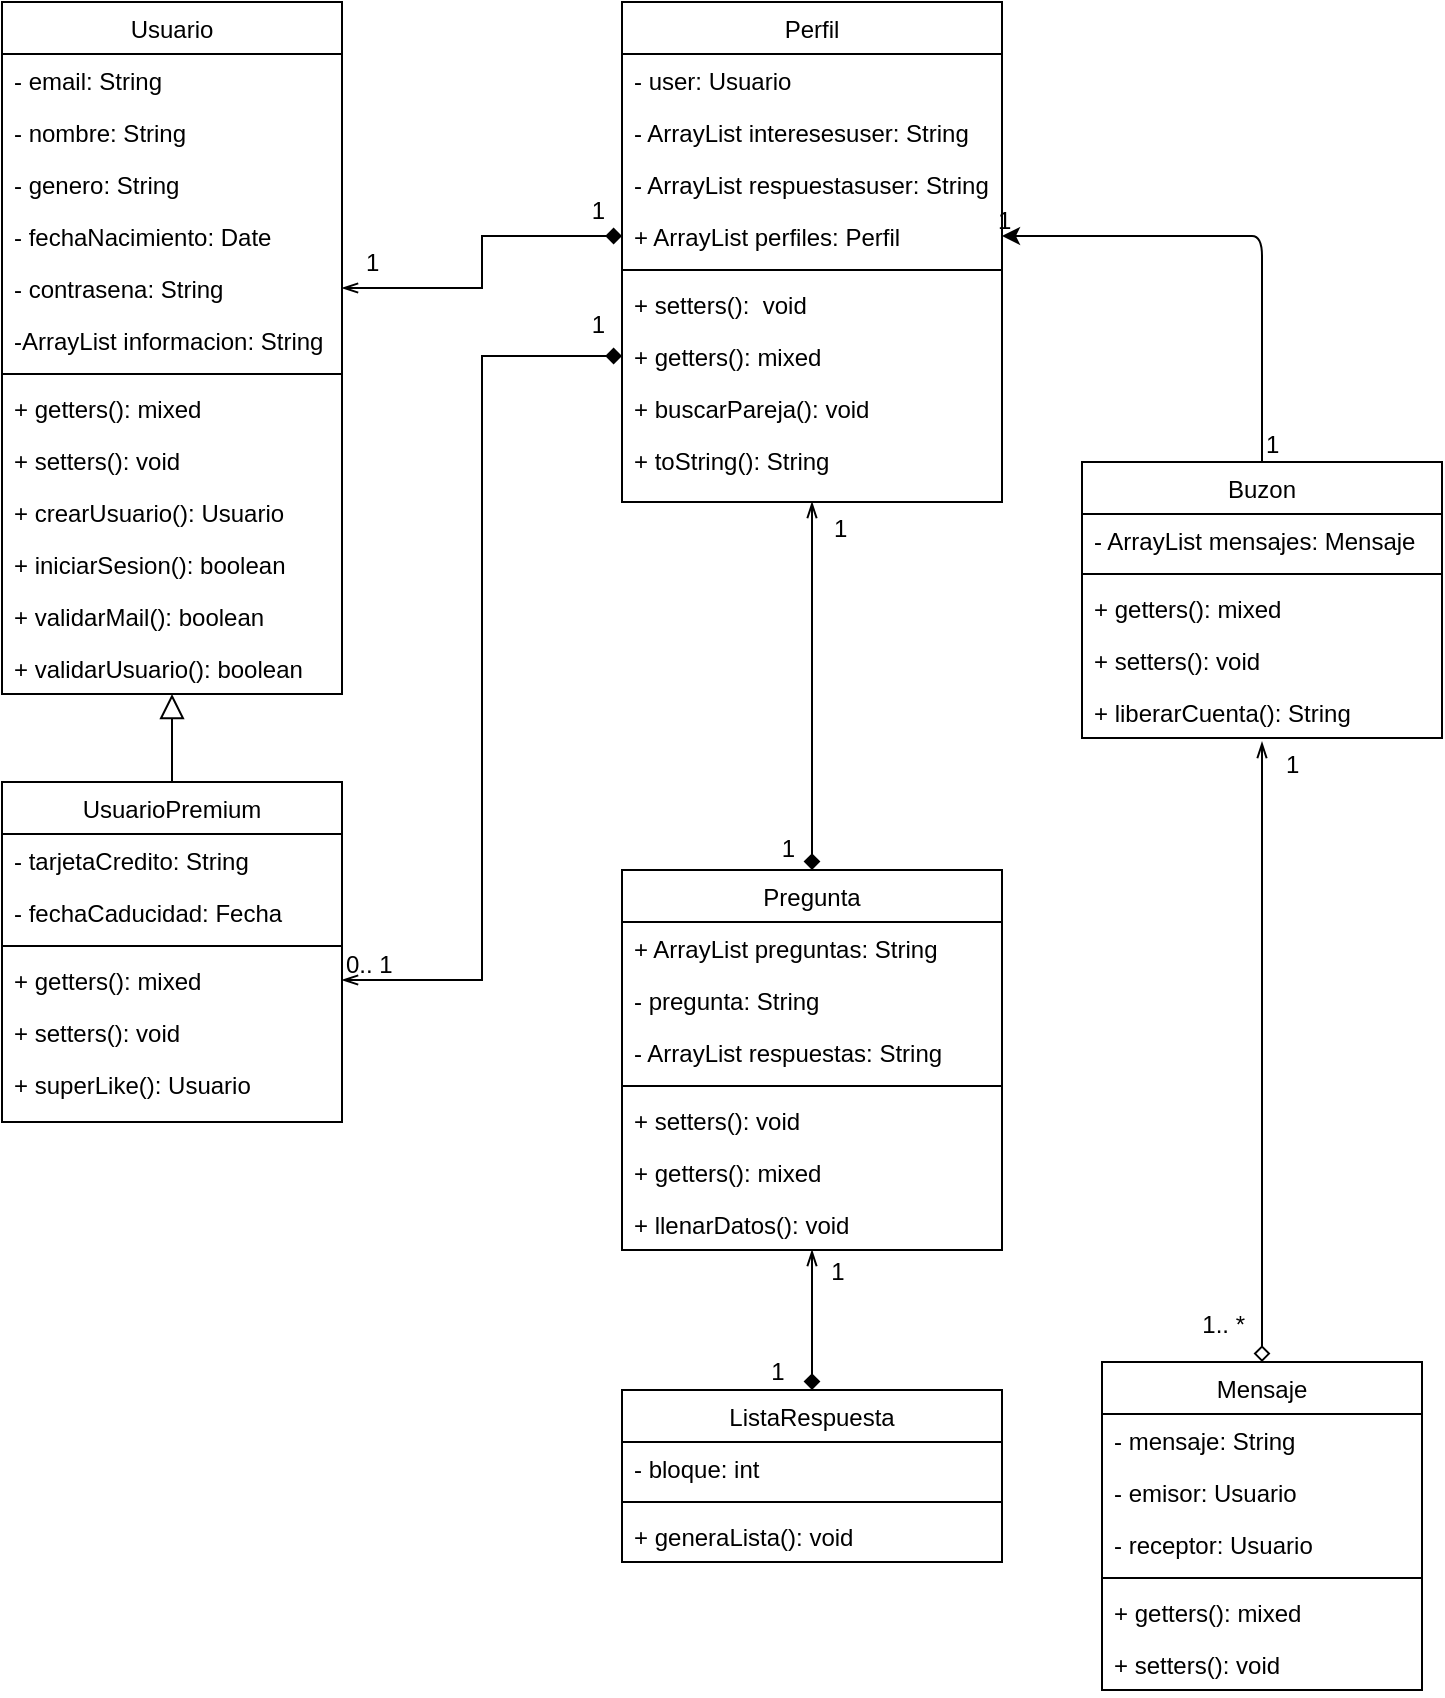 <mxfile version="13.3.9" type="github">
  <diagram id="C5RBs43oDa-KdzZeNtuy" name="Page-1">
    <mxGraphModel dx="1038" dy="575" grid="1" gridSize="10" guides="1" tooltips="1" connect="1" arrows="1" fold="1" page="1" pageScale="1" pageWidth="827" pageHeight="1169" math="0" shadow="0">
      <root>
        <mxCell id="WIyWlLk6GJQsqaUBKTNV-0" />
        <mxCell id="WIyWlLk6GJQsqaUBKTNV-1" parent="WIyWlLk6GJQsqaUBKTNV-0" />
        <mxCell id="zkfFHV4jXpPFQw0GAbJ--16" value="" style="endArrow=block;endSize=10;endFill=0;shadow=0;strokeWidth=1;rounded=0;edgeStyle=elbowEdgeStyle;elbow=vertical;" parent="WIyWlLk6GJQsqaUBKTNV-1" source="zkfFHV4jXpPFQw0GAbJ--13" target="zkfFHV4jXpPFQw0GAbJ--0" edge="1">
          <mxGeometry width="160" relative="1" as="geometry">
            <mxPoint x="210" y="373" as="sourcePoint" />
            <mxPoint x="310" y="271" as="targetPoint" />
          </mxGeometry>
        </mxCell>
        <mxCell id="zkfFHV4jXpPFQw0GAbJ--26" value="" style="endArrow=diamond;shadow=0;strokeWidth=1;strokeColor=#000000;rounded=0;endFill=1;edgeStyle=elbowEdgeStyle;elbow=vertical;startArrow=openThin;startFill=0;exitX=1;exitY=0.5;exitDx=0;exitDy=0;entryX=0;entryY=0.5;entryDx=0;entryDy=0;" parent="WIyWlLk6GJQsqaUBKTNV-1" source="zkfFHV4jXpPFQw0GAbJ--5" target="k1ez51lKUNFu-oWyKh8I-55" edge="1">
          <mxGeometry x="0.5" y="41" relative="1" as="geometry">
            <mxPoint x="380" y="192" as="sourcePoint" />
            <mxPoint x="540" y="192" as="targetPoint" />
            <mxPoint x="-40" y="32" as="offset" />
          </mxGeometry>
        </mxCell>
        <mxCell id="zkfFHV4jXpPFQw0GAbJ--27" value="1" style="resizable=0;align=left;verticalAlign=bottom;labelBackgroundColor=none;fontSize=12;" parent="zkfFHV4jXpPFQw0GAbJ--26" connectable="0" vertex="1">
          <mxGeometry x="-1" relative="1" as="geometry">
            <mxPoint x="10" y="-4" as="offset" />
          </mxGeometry>
        </mxCell>
        <mxCell id="zkfFHV4jXpPFQw0GAbJ--28" value="1" style="resizable=0;align=right;verticalAlign=bottom;labelBackgroundColor=none;fontSize=12;" parent="zkfFHV4jXpPFQw0GAbJ--26" connectable="0" vertex="1">
          <mxGeometry x="1" relative="1" as="geometry">
            <mxPoint x="-7" y="-4" as="offset" />
          </mxGeometry>
        </mxCell>
        <mxCell id="zkfFHV4jXpPFQw0GAbJ--0" value="Usuario" style="swimlane;fontStyle=0;align=center;verticalAlign=top;childLayout=stackLayout;horizontal=1;startSize=26;horizontalStack=0;resizeParent=1;resizeLast=0;collapsible=1;marginBottom=0;rounded=0;shadow=0;strokeWidth=1;" parent="WIyWlLk6GJQsqaUBKTNV-1" vertex="1">
          <mxGeometry x="90" y="50" width="170" height="346" as="geometry">
            <mxRectangle x="230" y="140" width="160" height="26" as="alternateBounds" />
          </mxGeometry>
        </mxCell>
        <mxCell id="zkfFHV4jXpPFQw0GAbJ--3" value="- email: String" style="text;align=left;verticalAlign=top;spacingLeft=4;spacingRight=4;overflow=hidden;rotatable=0;points=[[0,0.5],[1,0.5]];portConstraint=eastwest;rounded=0;shadow=0;html=0;" parent="zkfFHV4jXpPFQw0GAbJ--0" vertex="1">
          <mxGeometry y="26" width="170" height="26" as="geometry" />
        </mxCell>
        <mxCell id="zkfFHV4jXpPFQw0GAbJ--1" value="- nombre: String" style="text;align=left;verticalAlign=top;spacingLeft=4;spacingRight=4;overflow=hidden;rotatable=0;points=[[0,0.5],[1,0.5]];portConstraint=eastwest;" parent="zkfFHV4jXpPFQw0GAbJ--0" vertex="1">
          <mxGeometry y="52" width="170" height="26" as="geometry" />
        </mxCell>
        <mxCell id="rf9neyZWDkxL1S7HGedt-0" value="- genero: String" style="text;align=left;verticalAlign=top;spacingLeft=4;spacingRight=4;overflow=hidden;rotatable=0;points=[[0,0.5],[1,0.5]];portConstraint=eastwest;" vertex="1" parent="zkfFHV4jXpPFQw0GAbJ--0">
          <mxGeometry y="78" width="170" height="26" as="geometry" />
        </mxCell>
        <mxCell id="zkfFHV4jXpPFQw0GAbJ--2" value="- fechaNacimiento: Date" style="text;align=left;verticalAlign=top;spacingLeft=4;spacingRight=4;overflow=hidden;rotatable=0;points=[[0,0.5],[1,0.5]];portConstraint=eastwest;rounded=0;shadow=0;html=0;" parent="zkfFHV4jXpPFQw0GAbJ--0" vertex="1">
          <mxGeometry y="104" width="170" height="26" as="geometry" />
        </mxCell>
        <mxCell id="zkfFHV4jXpPFQw0GAbJ--5" value="- contrasena: String" style="text;align=left;verticalAlign=top;spacingLeft=4;spacingRight=4;overflow=hidden;rotatable=0;points=[[0,0.5],[1,0.5]];portConstraint=eastwest;" parent="zkfFHV4jXpPFQw0GAbJ--0" vertex="1">
          <mxGeometry y="130" width="170" height="26" as="geometry" />
        </mxCell>
        <mxCell id="1yU2lqv5S-wbE96VS092-2" value="-ArrayList informacion: String" style="text;align=left;verticalAlign=top;spacingLeft=4;spacingRight=4;overflow=hidden;rotatable=0;points=[[0,0.5],[1,0.5]];portConstraint=eastwest;" parent="zkfFHV4jXpPFQw0GAbJ--0" vertex="1">
          <mxGeometry y="156" width="170" height="26" as="geometry" />
        </mxCell>
        <mxCell id="zkfFHV4jXpPFQw0GAbJ--4" value="" style="line;html=1;strokeWidth=1;align=left;verticalAlign=middle;spacingTop=-1;spacingLeft=3;spacingRight=3;rotatable=0;labelPosition=right;points=[];portConstraint=eastwest;" parent="zkfFHV4jXpPFQw0GAbJ--0" vertex="1">
          <mxGeometry y="182" width="170" height="8" as="geometry" />
        </mxCell>
        <mxCell id="k1ez51lKUNFu-oWyKh8I-2" value="+ getters(): mixed" style="text;align=left;verticalAlign=top;spacingLeft=4;spacingRight=4;overflow=hidden;rotatable=0;points=[[0,0.5],[1,0.5]];portConstraint=eastwest;rounded=0;shadow=0;html=0;" parent="zkfFHV4jXpPFQw0GAbJ--0" vertex="1">
          <mxGeometry y="190" width="170" height="26" as="geometry" />
        </mxCell>
        <mxCell id="k1ez51lKUNFu-oWyKh8I-3" value="+ setters(): void&#xa;" style="text;align=left;verticalAlign=top;spacingLeft=4;spacingRight=4;overflow=hidden;rotatable=0;points=[[0,0.5],[1,0.5]];portConstraint=eastwest;rounded=0;shadow=0;html=0;" parent="zkfFHV4jXpPFQw0GAbJ--0" vertex="1">
          <mxGeometry y="216" width="170" height="26" as="geometry" />
        </mxCell>
        <mxCell id="k1ez51lKUNFu-oWyKh8I-4" value="+ crearUsuario(): Usuario" style="text;align=left;verticalAlign=top;spacingLeft=4;spacingRight=4;overflow=hidden;rotatable=0;points=[[0,0.5],[1,0.5]];portConstraint=eastwest;rounded=0;shadow=0;html=0;" parent="zkfFHV4jXpPFQw0GAbJ--0" vertex="1">
          <mxGeometry y="242" width="170" height="26" as="geometry" />
        </mxCell>
        <mxCell id="k1ez51lKUNFu-oWyKh8I-5" value="+ iniciarSesion(): boolean" style="text;align=left;verticalAlign=top;spacingLeft=4;spacingRight=4;overflow=hidden;rotatable=0;points=[[0,0.5],[1,0.5]];portConstraint=eastwest;rounded=0;shadow=0;html=0;" parent="zkfFHV4jXpPFQw0GAbJ--0" vertex="1">
          <mxGeometry y="268" width="170" height="26" as="geometry" />
        </mxCell>
        <mxCell id="rpXlNdrZUb1RUgObs8US-0" value="+ validarMail(): boolean&#xa;" style="text;align=left;verticalAlign=top;spacingLeft=4;spacingRight=4;overflow=hidden;rotatable=0;points=[[0,0.5],[1,0.5]];portConstraint=eastwest;rounded=0;shadow=0;html=0;" parent="zkfFHV4jXpPFQw0GAbJ--0" vertex="1">
          <mxGeometry y="294" width="170" height="26" as="geometry" />
        </mxCell>
        <mxCell id="rpXlNdrZUb1RUgObs8US-1" value="+ validarUsuario(): boolean&#xa;" style="text;align=left;verticalAlign=top;spacingLeft=4;spacingRight=4;overflow=hidden;rotatable=0;points=[[0,0.5],[1,0.5]];portConstraint=eastwest;rounded=0;shadow=0;html=0;" parent="zkfFHV4jXpPFQw0GAbJ--0" vertex="1">
          <mxGeometry y="320" width="170" height="26" as="geometry" />
        </mxCell>
        <mxCell id="k1ez51lKUNFu-oWyKh8I-42" value="" style="endArrow=diamond;shadow=0;strokeWidth=1;strokeColor=#000000;rounded=0;endFill=1;edgeStyle=elbowEdgeStyle;elbow=vertical;startArrow=openThin;startFill=0;entryX=0.5;entryY=0;entryDx=0;entryDy=0;exitX=0.5;exitY=1;exitDx=0;exitDy=0;" parent="WIyWlLk6GJQsqaUBKTNV-1" source="zkfFHV4jXpPFQw0GAbJ--17" target="k1ez51lKUNFu-oWyKh8I-17" edge="1">
          <mxGeometry x="0.5" y="41" relative="1" as="geometry">
            <mxPoint x="490" y="371" as="sourcePoint" />
            <mxPoint x="561" y="440" as="targetPoint" />
            <mxPoint x="-40" y="32" as="offset" />
            <Array as="points">
              <mxPoint x="560.5" y="404" />
            </Array>
          </mxGeometry>
        </mxCell>
        <mxCell id="k1ez51lKUNFu-oWyKh8I-43" value="1" style="resizable=0;align=left;verticalAlign=bottom;labelBackgroundColor=none;fontSize=12;" parent="k1ez51lKUNFu-oWyKh8I-42" connectable="0" vertex="1">
          <mxGeometry x="-1" relative="1" as="geometry">
            <mxPoint x="9" y="22" as="offset" />
          </mxGeometry>
        </mxCell>
        <mxCell id="k1ez51lKUNFu-oWyKh8I-44" value="1" style="resizable=0;align=right;verticalAlign=bottom;labelBackgroundColor=none;fontSize=12;" parent="k1ez51lKUNFu-oWyKh8I-42" connectable="0" vertex="1">
          <mxGeometry x="1" relative="1" as="geometry">
            <mxPoint x="-7" y="-1.93" as="offset" />
          </mxGeometry>
        </mxCell>
        <mxCell id="zkfFHV4jXpPFQw0GAbJ--17" value="Perfil" style="swimlane;fontStyle=0;align=center;verticalAlign=top;childLayout=stackLayout;horizontal=1;startSize=26;horizontalStack=0;resizeParent=1;resizeLast=0;collapsible=1;marginBottom=0;rounded=0;shadow=0;strokeWidth=1;" parent="WIyWlLk6GJQsqaUBKTNV-1" vertex="1">
          <mxGeometry x="400" y="50" width="190" height="250" as="geometry">
            <mxRectangle x="550" y="140" width="160" height="26" as="alternateBounds" />
          </mxGeometry>
        </mxCell>
        <mxCell id="zkfFHV4jXpPFQw0GAbJ--19" value="- user: Usuario" style="text;align=left;verticalAlign=top;spacingLeft=4;spacingRight=4;overflow=hidden;rotatable=0;points=[[0,0.5],[1,0.5]];portConstraint=eastwest;rounded=0;shadow=0;html=0;" parent="zkfFHV4jXpPFQw0GAbJ--17" vertex="1">
          <mxGeometry y="26" width="190" height="26" as="geometry" />
        </mxCell>
        <mxCell id="zkfFHV4jXpPFQw0GAbJ--20" value="- ArrayList interesesuser: String" style="text;align=left;verticalAlign=top;spacingLeft=4;spacingRight=4;overflow=hidden;rotatable=0;points=[[0,0.5],[1,0.5]];portConstraint=eastwest;rounded=0;shadow=0;html=0;" parent="zkfFHV4jXpPFQw0GAbJ--17" vertex="1">
          <mxGeometry y="52" width="190" height="26" as="geometry" />
        </mxCell>
        <mxCell id="k1ez51lKUNFu-oWyKh8I-52" value="- ArrayList respuestasuser: String" style="text;align=left;verticalAlign=top;spacingLeft=4;spacingRight=4;overflow=hidden;rotatable=0;points=[[0,0.5],[1,0.5]];portConstraint=eastwest;" parent="zkfFHV4jXpPFQw0GAbJ--17" vertex="1">
          <mxGeometry y="78" width="190" height="26" as="geometry" />
        </mxCell>
        <mxCell id="k1ez51lKUNFu-oWyKh8I-55" value="+ ArrayList perfiles: Perfil" style="text;align=left;verticalAlign=top;spacingLeft=4;spacingRight=4;overflow=hidden;rotatable=0;points=[[0,0.5],[1,0.5]];portConstraint=eastwest;" parent="zkfFHV4jXpPFQw0GAbJ--17" vertex="1">
          <mxGeometry y="104" width="190" height="26" as="geometry" />
        </mxCell>
        <mxCell id="zkfFHV4jXpPFQw0GAbJ--23" value="" style="line;html=1;strokeWidth=1;align=left;verticalAlign=middle;spacingTop=-1;spacingLeft=3;spacingRight=3;rotatable=0;labelPosition=right;points=[];portConstraint=eastwest;" parent="zkfFHV4jXpPFQw0GAbJ--17" vertex="1">
          <mxGeometry y="130" width="190" height="8" as="geometry" />
        </mxCell>
        <mxCell id="zkfFHV4jXpPFQw0GAbJ--25" value="+ setters():  void" style="text;align=left;verticalAlign=top;spacingLeft=4;spacingRight=4;overflow=hidden;rotatable=0;points=[[0,0.5],[1,0.5]];portConstraint=eastwest;" parent="zkfFHV4jXpPFQw0GAbJ--17" vertex="1">
          <mxGeometry y="138" width="190" height="26" as="geometry" />
        </mxCell>
        <mxCell id="k1ez51lKUNFu-oWyKh8I-53" value="+ getters(): mixed" style="text;align=left;verticalAlign=top;spacingLeft=4;spacingRight=4;overflow=hidden;rotatable=0;points=[[0,0.5],[1,0.5]];portConstraint=eastwest;" parent="zkfFHV4jXpPFQw0GAbJ--17" vertex="1">
          <mxGeometry y="164" width="190" height="26" as="geometry" />
        </mxCell>
        <mxCell id="k1ez51lKUNFu-oWyKh8I-16" value="+ buscarPareja(): void" style="text;align=left;verticalAlign=top;spacingLeft=4;spacingRight=4;overflow=hidden;rotatable=0;points=[[0,0.5],[1,0.5]];portConstraint=eastwest;" parent="zkfFHV4jXpPFQw0GAbJ--17" vertex="1">
          <mxGeometry y="190" width="190" height="26" as="geometry" />
        </mxCell>
        <mxCell id="k1ez51lKUNFu-oWyKh8I-58" value="+ toString(): String" style="text;align=left;verticalAlign=top;spacingLeft=4;spacingRight=4;overflow=hidden;rotatable=0;points=[[0,0.5],[1,0.5]];portConstraint=eastwest;" parent="zkfFHV4jXpPFQw0GAbJ--17" vertex="1">
          <mxGeometry y="216" width="190" height="26" as="geometry" />
        </mxCell>
        <mxCell id="k1ez51lKUNFu-oWyKh8I-45" value="" style="endArrow=diamond;shadow=0;strokeWidth=1;strokeColor=#000000;rounded=0;endFill=0;edgeStyle=elbowEdgeStyle;elbow=vertical;startArrow=openThin;startFill=0;entryX=0.5;entryY=0;entryDx=0;entryDy=0;" parent="WIyWlLk6GJQsqaUBKTNV-1" target="k1ez51lKUNFu-oWyKh8I-27" edge="1">
          <mxGeometry x="0.5" y="41" relative="1" as="geometry">
            <mxPoint x="720" y="420" as="sourcePoint" />
            <mxPoint x="572.5" y="913" as="targetPoint" />
            <mxPoint x="-40" y="32" as="offset" />
            <Array as="points">
              <mxPoint x="770" y="720" />
              <mxPoint x="420.5" y="825" />
            </Array>
          </mxGeometry>
        </mxCell>
        <mxCell id="k1ez51lKUNFu-oWyKh8I-46" value="1" style="resizable=0;align=left;verticalAlign=bottom;labelBackgroundColor=none;fontSize=12;" parent="k1ez51lKUNFu-oWyKh8I-45" connectable="0" vertex="1">
          <mxGeometry x="-1" relative="1" as="geometry">
            <mxPoint x="10" y="20" as="offset" />
          </mxGeometry>
        </mxCell>
        <mxCell id="k1ez51lKUNFu-oWyKh8I-47" value="1.. *" style="resizable=0;align=right;verticalAlign=bottom;labelBackgroundColor=none;fontSize=12;" parent="k1ez51lKUNFu-oWyKh8I-45" connectable="0" vertex="1">
          <mxGeometry x="1" relative="1" as="geometry">
            <mxPoint x="-7" y="-10" as="offset" />
          </mxGeometry>
        </mxCell>
        <mxCell id="k1ez51lKUNFu-oWyKh8I-17" value="Pregunta" style="swimlane;fontStyle=0;align=center;verticalAlign=top;childLayout=stackLayout;horizontal=1;startSize=26;horizontalStack=0;resizeParent=1;resizeParentMax=0;resizeLast=0;collapsible=1;marginBottom=0;" parent="WIyWlLk6GJQsqaUBKTNV-1" vertex="1">
          <mxGeometry x="400" y="484" width="190" height="190" as="geometry" />
        </mxCell>
        <mxCell id="tc09LICRpf_jKKOiqUfX-1" value="+ ArrayList preguntas: String" style="text;strokeColor=none;fillColor=none;align=left;verticalAlign=top;spacingLeft=4;spacingRight=4;overflow=hidden;rotatable=0;points=[[0,0.5],[1,0.5]];portConstraint=eastwest;" parent="k1ez51lKUNFu-oWyKh8I-17" vertex="1">
          <mxGeometry y="26" width="190" height="26" as="geometry" />
        </mxCell>
        <mxCell id="k1ez51lKUNFu-oWyKh8I-20" value="- pregunta: String" style="text;strokeColor=none;fillColor=none;align=left;verticalAlign=top;spacingLeft=4;spacingRight=4;overflow=hidden;rotatable=0;points=[[0,0.5],[1,0.5]];portConstraint=eastwest;" parent="k1ez51lKUNFu-oWyKh8I-17" vertex="1">
          <mxGeometry y="52" width="190" height="26" as="geometry" />
        </mxCell>
        <mxCell id="k1ez51lKUNFu-oWyKh8I-18" value="- ArrayList respuestas: String" style="text;strokeColor=none;fillColor=none;align=left;verticalAlign=top;spacingLeft=4;spacingRight=4;overflow=hidden;rotatable=0;points=[[0,0.5],[1,0.5]];portConstraint=eastwest;" parent="k1ez51lKUNFu-oWyKh8I-17" vertex="1">
          <mxGeometry y="78" width="190" height="26" as="geometry" />
        </mxCell>
        <mxCell id="k1ez51lKUNFu-oWyKh8I-19" value="" style="line;strokeWidth=1;fillColor=none;align=left;verticalAlign=middle;spacingTop=-1;spacingLeft=3;spacingRight=3;rotatable=0;labelPosition=right;points=[];portConstraint=eastwest;" parent="k1ez51lKUNFu-oWyKh8I-17" vertex="1">
          <mxGeometry y="104" width="190" height="8" as="geometry" />
        </mxCell>
        <mxCell id="k1ez51lKUNFu-oWyKh8I-21" value="+ setters(): void&#xa;" style="text;strokeColor=none;fillColor=none;align=left;verticalAlign=top;spacingLeft=4;spacingRight=4;overflow=hidden;rotatable=0;points=[[0,0.5],[1,0.5]];portConstraint=eastwest;" parent="k1ez51lKUNFu-oWyKh8I-17" vertex="1">
          <mxGeometry y="112" width="190" height="26" as="geometry" />
        </mxCell>
        <mxCell id="k1ez51lKUNFu-oWyKh8I-59" value="+ getters(): mixed&#xa;" style="text;strokeColor=none;fillColor=none;align=left;verticalAlign=top;spacingLeft=4;spacingRight=4;overflow=hidden;rotatable=0;points=[[0,0.5],[1,0.5]];portConstraint=eastwest;" parent="k1ez51lKUNFu-oWyKh8I-17" vertex="1">
          <mxGeometry y="138" width="190" height="26" as="geometry" />
        </mxCell>
        <mxCell id="k1ez51lKUNFu-oWyKh8I-60" value="+ llenarDatos(): void" style="text;strokeColor=none;fillColor=none;align=left;verticalAlign=top;spacingLeft=4;spacingRight=4;overflow=hidden;rotatable=0;points=[[0,0.5],[1,0.5]];portConstraint=eastwest;" parent="k1ez51lKUNFu-oWyKh8I-17" vertex="1">
          <mxGeometry y="164" width="190" height="26" as="geometry" />
        </mxCell>
        <mxCell id="k1ez51lKUNFu-oWyKh8I-81" value="" style="endArrow=classic;html=1;fontColor=#000000;exitX=0.5;exitY=0;exitDx=0;exitDy=0;entryX=1;entryY=0.5;entryDx=0;entryDy=0;" parent="WIyWlLk6GJQsqaUBKTNV-1" source="k1ez51lKUNFu-oWyKh8I-22" target="k1ez51lKUNFu-oWyKh8I-55" edge="1">
          <mxGeometry width="50" height="50" relative="1" as="geometry">
            <mxPoint x="710" y="280" as="sourcePoint" />
            <mxPoint x="710" y="160" as="targetPoint" />
            <Array as="points">
              <mxPoint x="720" y="167" />
              <mxPoint x="710" y="167" />
            </Array>
          </mxGeometry>
        </mxCell>
        <mxCell id="k1ez51lKUNFu-oWyKh8I-22" value="Buzon" style="swimlane;fontStyle=0;align=center;verticalAlign=top;childLayout=stackLayout;horizontal=1;startSize=26;horizontalStack=0;resizeParent=1;resizeParentMax=0;resizeLast=0;collapsible=1;marginBottom=0;fontColor=#000000;" parent="WIyWlLk6GJQsqaUBKTNV-1" vertex="1">
          <mxGeometry x="630" y="280" width="180" height="138" as="geometry" />
        </mxCell>
        <mxCell id="k1ez51lKUNFu-oWyKh8I-23" value="- ArrayList mensajes: Mensaje" style="text;strokeColor=none;fillColor=none;align=left;verticalAlign=top;spacingLeft=4;spacingRight=4;overflow=hidden;rotatable=0;points=[[0,0.5],[1,0.5]];portConstraint=eastwest;" parent="k1ez51lKUNFu-oWyKh8I-22" vertex="1">
          <mxGeometry y="26" width="180" height="26" as="geometry" />
        </mxCell>
        <mxCell id="k1ez51lKUNFu-oWyKh8I-24" value="" style="line;strokeWidth=1;fillColor=none;align=left;verticalAlign=middle;spacingTop=-1;spacingLeft=3;spacingRight=3;rotatable=0;labelPosition=right;points=[];portConstraint=eastwest;" parent="k1ez51lKUNFu-oWyKh8I-22" vertex="1">
          <mxGeometry y="52" width="180" height="8" as="geometry" />
        </mxCell>
        <mxCell id="k1ez51lKUNFu-oWyKh8I-25" value="+ getters(): mixed" style="text;strokeColor=none;fillColor=none;align=left;verticalAlign=top;spacingLeft=4;spacingRight=4;overflow=hidden;rotatable=0;points=[[0,0.5],[1,0.5]];portConstraint=eastwest;" parent="k1ez51lKUNFu-oWyKh8I-22" vertex="1">
          <mxGeometry y="60" width="180" height="26" as="geometry" />
        </mxCell>
        <mxCell id="k1ez51lKUNFu-oWyKh8I-78" value="+ setters(): void" style="text;strokeColor=none;fillColor=none;align=left;verticalAlign=top;spacingLeft=4;spacingRight=4;overflow=hidden;rotatable=0;points=[[0,0.5],[1,0.5]];portConstraint=eastwest;" parent="k1ez51lKUNFu-oWyKh8I-22" vertex="1">
          <mxGeometry y="86" width="180" height="26" as="geometry" />
        </mxCell>
        <mxCell id="k1ez51lKUNFu-oWyKh8I-79" value="+ liberarCuenta(): String" style="text;strokeColor=none;fillColor=none;align=left;verticalAlign=top;spacingLeft=4;spacingRight=4;overflow=hidden;rotatable=0;points=[[0,0.5],[1,0.5]];portConstraint=eastwest;" parent="k1ez51lKUNFu-oWyKh8I-22" vertex="1">
          <mxGeometry y="112" width="180" height="26" as="geometry" />
        </mxCell>
        <mxCell id="k1ez51lKUNFu-oWyKh8I-27" value="Mensaje" style="swimlane;fontStyle=0;align=center;verticalAlign=top;childLayout=stackLayout;horizontal=1;startSize=26;horizontalStack=0;resizeParent=1;resizeParentMax=0;resizeLast=0;collapsible=1;marginBottom=0;fontColor=#000000;" parent="WIyWlLk6GJQsqaUBKTNV-1" vertex="1">
          <mxGeometry x="640" y="730" width="160" height="164" as="geometry" />
        </mxCell>
        <mxCell id="k1ez51lKUNFu-oWyKh8I-28" value="- mensaje: String&#xa;" style="text;strokeColor=none;fillColor=none;align=left;verticalAlign=top;spacingLeft=4;spacingRight=4;overflow=hidden;rotatable=0;points=[[0,0.5],[1,0.5]];portConstraint=eastwest;" parent="k1ez51lKUNFu-oWyKh8I-27" vertex="1">
          <mxGeometry y="26" width="160" height="26" as="geometry" />
        </mxCell>
        <mxCell id="k1ez51lKUNFu-oWyKh8I-30" value="- emisor: Usuario" style="text;strokeColor=none;fillColor=none;align=left;verticalAlign=top;spacingLeft=4;spacingRight=4;overflow=hidden;rotatable=0;points=[[0,0.5],[1,0.5]];portConstraint=eastwest;" parent="k1ez51lKUNFu-oWyKh8I-27" vertex="1">
          <mxGeometry y="52" width="160" height="26" as="geometry" />
        </mxCell>
        <mxCell id="k1ez51lKUNFu-oWyKh8I-31" value="- receptor: Usuario" style="text;strokeColor=none;fillColor=none;align=left;verticalAlign=top;spacingLeft=4;spacingRight=4;overflow=hidden;rotatable=0;points=[[0,0.5],[1,0.5]];portConstraint=eastwest;" parent="k1ez51lKUNFu-oWyKh8I-27" vertex="1">
          <mxGeometry y="78" width="160" height="26" as="geometry" />
        </mxCell>
        <mxCell id="k1ez51lKUNFu-oWyKh8I-29" value="" style="line;strokeWidth=1;fillColor=none;align=left;verticalAlign=middle;spacingTop=-1;spacingLeft=3;spacingRight=3;rotatable=0;labelPosition=right;points=[];portConstraint=eastwest;" parent="k1ez51lKUNFu-oWyKh8I-27" vertex="1">
          <mxGeometry y="104" width="160" height="8" as="geometry" />
        </mxCell>
        <mxCell id="k1ez51lKUNFu-oWyKh8I-32" value="+ getters(): mixed" style="text;strokeColor=none;fillColor=none;align=left;verticalAlign=top;spacingLeft=4;spacingRight=4;overflow=hidden;rotatable=0;points=[[0,0.5],[1,0.5]];portConstraint=eastwest;" parent="k1ez51lKUNFu-oWyKh8I-27" vertex="1">
          <mxGeometry y="112" width="160" height="26" as="geometry" />
        </mxCell>
        <mxCell id="k1ez51lKUNFu-oWyKh8I-77" value="+ setters(): void" style="text;strokeColor=none;fillColor=none;align=left;verticalAlign=top;spacingLeft=4;spacingRight=4;overflow=hidden;rotatable=0;points=[[0,0.5],[1,0.5]];portConstraint=eastwest;" parent="k1ez51lKUNFu-oWyKh8I-27" vertex="1">
          <mxGeometry y="138" width="160" height="26" as="geometry" />
        </mxCell>
        <mxCell id="zkfFHV4jXpPFQw0GAbJ--13" value="UsuarioPremium" style="swimlane;fontStyle=0;align=center;verticalAlign=top;childLayout=stackLayout;horizontal=1;startSize=26;horizontalStack=0;resizeParent=1;resizeLast=0;collapsible=1;marginBottom=0;rounded=0;shadow=0;strokeWidth=1;" parent="WIyWlLk6GJQsqaUBKTNV-1" vertex="1">
          <mxGeometry x="90" y="440" width="170" height="170" as="geometry">
            <mxRectangle x="340" y="380" width="170" height="26" as="alternateBounds" />
          </mxGeometry>
        </mxCell>
        <mxCell id="zkfFHV4jXpPFQw0GAbJ--14" value="- tarjetaCredito: String" style="text;align=left;verticalAlign=top;spacingLeft=4;spacingRight=4;overflow=hidden;rotatable=0;points=[[0,0.5],[1,0.5]];portConstraint=eastwest;" parent="zkfFHV4jXpPFQw0GAbJ--13" vertex="1">
          <mxGeometry y="26" width="170" height="26" as="geometry" />
        </mxCell>
        <mxCell id="k1ez51lKUNFu-oWyKh8I-6" value="- fechaCaducidad: Fecha" style="text;align=left;verticalAlign=top;spacingLeft=4;spacingRight=4;overflow=hidden;rotatable=0;points=[[0,0.5],[1,0.5]];portConstraint=eastwest;" parent="zkfFHV4jXpPFQw0GAbJ--13" vertex="1">
          <mxGeometry y="52" width="170" height="26" as="geometry" />
        </mxCell>
        <mxCell id="zkfFHV4jXpPFQw0GAbJ--15" value="" style="line;html=1;strokeWidth=1;align=left;verticalAlign=middle;spacingTop=-1;spacingLeft=3;spacingRight=3;rotatable=0;labelPosition=right;points=[];portConstraint=eastwest;" parent="zkfFHV4jXpPFQw0GAbJ--13" vertex="1">
          <mxGeometry y="78" width="170" height="8" as="geometry" />
        </mxCell>
        <mxCell id="k1ez51lKUNFu-oWyKh8I-10" value="+ getters(): mixed" style="text;align=left;verticalAlign=top;spacingLeft=4;spacingRight=4;overflow=hidden;rotatable=0;points=[[0,0.5],[1,0.5]];portConstraint=eastwest;" parent="zkfFHV4jXpPFQw0GAbJ--13" vertex="1">
          <mxGeometry y="86" width="170" height="26" as="geometry" />
        </mxCell>
        <mxCell id="k1ez51lKUNFu-oWyKh8I-11" value="+ setters(): void" style="text;align=left;verticalAlign=top;spacingLeft=4;spacingRight=4;overflow=hidden;rotatable=0;points=[[0,0.5],[1,0.5]];portConstraint=eastwest;" parent="zkfFHV4jXpPFQw0GAbJ--13" vertex="1">
          <mxGeometry y="112" width="170" height="26" as="geometry" />
        </mxCell>
        <mxCell id="k1ez51lKUNFu-oWyKh8I-13" value="+ superLike(): Usuario" style="text;align=left;verticalAlign=top;spacingLeft=4;spacingRight=4;overflow=hidden;rotatable=0;points=[[0,0.5],[1,0.5]];portConstraint=eastwest;" parent="zkfFHV4jXpPFQw0GAbJ--13" vertex="1">
          <mxGeometry y="138" width="170" height="22" as="geometry" />
        </mxCell>
        <mxCell id="k1ez51lKUNFu-oWyKh8I-82" style="edgeStyle=orthogonalEdgeStyle;rounded=0;orthogonalLoop=1;jettySize=auto;html=1;exitX=0;exitY=0.5;exitDx=0;exitDy=0;entryX=1;entryY=0.5;entryDx=0;entryDy=0;startArrow=diamond;startFill=1;endArrow=openThin;endFill=0;fontColor=#000000;" parent="WIyWlLk6GJQsqaUBKTNV-1" source="k1ez51lKUNFu-oWyKh8I-53" target="k1ez51lKUNFu-oWyKh8I-10" edge="1">
          <mxGeometry relative="1" as="geometry" />
        </mxCell>
        <mxCell id="k1ez51lKUNFu-oWyKh8I-83" value="1" style="resizable=0;align=right;verticalAlign=bottom;labelBackgroundColor=none;fontSize=12;" parent="WIyWlLk6GJQsqaUBKTNV-1" connectable="0" vertex="1">
          <mxGeometry x="393" y="220" as="geometry" />
        </mxCell>
        <mxCell id="k1ez51lKUNFu-oWyKh8I-84" value="0.. 1" style="resizable=0;align=left;verticalAlign=bottom;labelBackgroundColor=none;fontSize=12;" parent="WIyWlLk6GJQsqaUBKTNV-1" connectable="0" vertex="1">
          <mxGeometry x="260" y="540" as="geometry" />
        </mxCell>
        <mxCell id="k1ez51lKUNFu-oWyKh8I-85" value="1" style="resizable=0;align=left;verticalAlign=bottom;labelBackgroundColor=none;fontSize=12;" parent="WIyWlLk6GJQsqaUBKTNV-1" connectable="0" vertex="1">
          <mxGeometry x="720" y="280" as="geometry" />
        </mxCell>
        <mxCell id="k1ez51lKUNFu-oWyKh8I-86" value="1" style="resizable=0;align=left;verticalAlign=bottom;labelBackgroundColor=none;fontSize=12;" parent="WIyWlLk6GJQsqaUBKTNV-1" connectable="0" vertex="1">
          <mxGeometry x="290" y="193" as="geometry">
            <mxPoint x="296" y="-25" as="offset" />
          </mxGeometry>
        </mxCell>
        <mxCell id="tc09LICRpf_jKKOiqUfX-2" value="ListaRespuesta" style="swimlane;fontStyle=0;align=center;verticalAlign=top;childLayout=stackLayout;horizontal=1;startSize=26;horizontalStack=0;resizeParent=1;resizeParentMax=0;resizeLast=0;collapsible=1;marginBottom=0;fillColor=none;gradientColor=none;" parent="WIyWlLk6GJQsqaUBKTNV-1" vertex="1">
          <mxGeometry x="400" y="744" width="190" height="86" as="geometry" />
        </mxCell>
        <mxCell id="tc09LICRpf_jKKOiqUfX-3" value="- bloque: int" style="text;strokeColor=none;fillColor=none;align=left;verticalAlign=top;spacingLeft=4;spacingRight=4;overflow=hidden;rotatable=0;points=[[0,0.5],[1,0.5]];portConstraint=eastwest;" parent="tc09LICRpf_jKKOiqUfX-2" vertex="1">
          <mxGeometry y="26" width="190" height="26" as="geometry" />
        </mxCell>
        <mxCell id="tc09LICRpf_jKKOiqUfX-4" value="" style="line;strokeWidth=1;fillColor=none;align=left;verticalAlign=middle;spacingTop=-1;spacingLeft=3;spacingRight=3;rotatable=0;labelPosition=right;points=[];portConstraint=eastwest;" parent="tc09LICRpf_jKKOiqUfX-2" vertex="1">
          <mxGeometry y="52" width="190" height="8" as="geometry" />
        </mxCell>
        <mxCell id="tc09LICRpf_jKKOiqUfX-5" value="+ generaLista(): void" style="text;strokeColor=none;fillColor=none;align=left;verticalAlign=top;spacingLeft=4;spacingRight=4;overflow=hidden;rotatable=0;points=[[0,0.5],[1,0.5]];portConstraint=eastwest;" parent="tc09LICRpf_jKKOiqUfX-2" vertex="1">
          <mxGeometry y="60" width="190" height="26" as="geometry" />
        </mxCell>
        <mxCell id="tc09LICRpf_jKKOiqUfX-8" value="" style="endArrow=openThin;html=1;exitX=0.5;exitY=0;exitDx=0;exitDy=0;endFill=0;startArrow=diamond;startFill=1;" parent="WIyWlLk6GJQsqaUBKTNV-1" source="tc09LICRpf_jKKOiqUfX-2" target="k1ez51lKUNFu-oWyKh8I-60" edge="1">
          <mxGeometry width="50" height="50" relative="1" as="geometry">
            <mxPoint x="280" y="760" as="sourcePoint" />
            <mxPoint x="380" y="700" as="targetPoint" />
          </mxGeometry>
        </mxCell>
        <mxCell id="tc09LICRpf_jKKOiqUfX-10" value="1" style="text;html=1;strokeColor=none;fillColor=none;align=center;verticalAlign=middle;whiteSpace=wrap;rounded=0;" parent="WIyWlLk6GJQsqaUBKTNV-1" vertex="1">
          <mxGeometry x="500" y="680" width="16" height="10" as="geometry" />
        </mxCell>
        <mxCell id="tc09LICRpf_jKKOiqUfX-11" value="1" style="text;html=1;strokeColor=none;fillColor=none;align=center;verticalAlign=middle;whiteSpace=wrap;rounded=0;" parent="WIyWlLk6GJQsqaUBKTNV-1" vertex="1">
          <mxGeometry x="470" y="730" width="16" height="10" as="geometry" />
        </mxCell>
      </root>
    </mxGraphModel>
  </diagram>
</mxfile>
